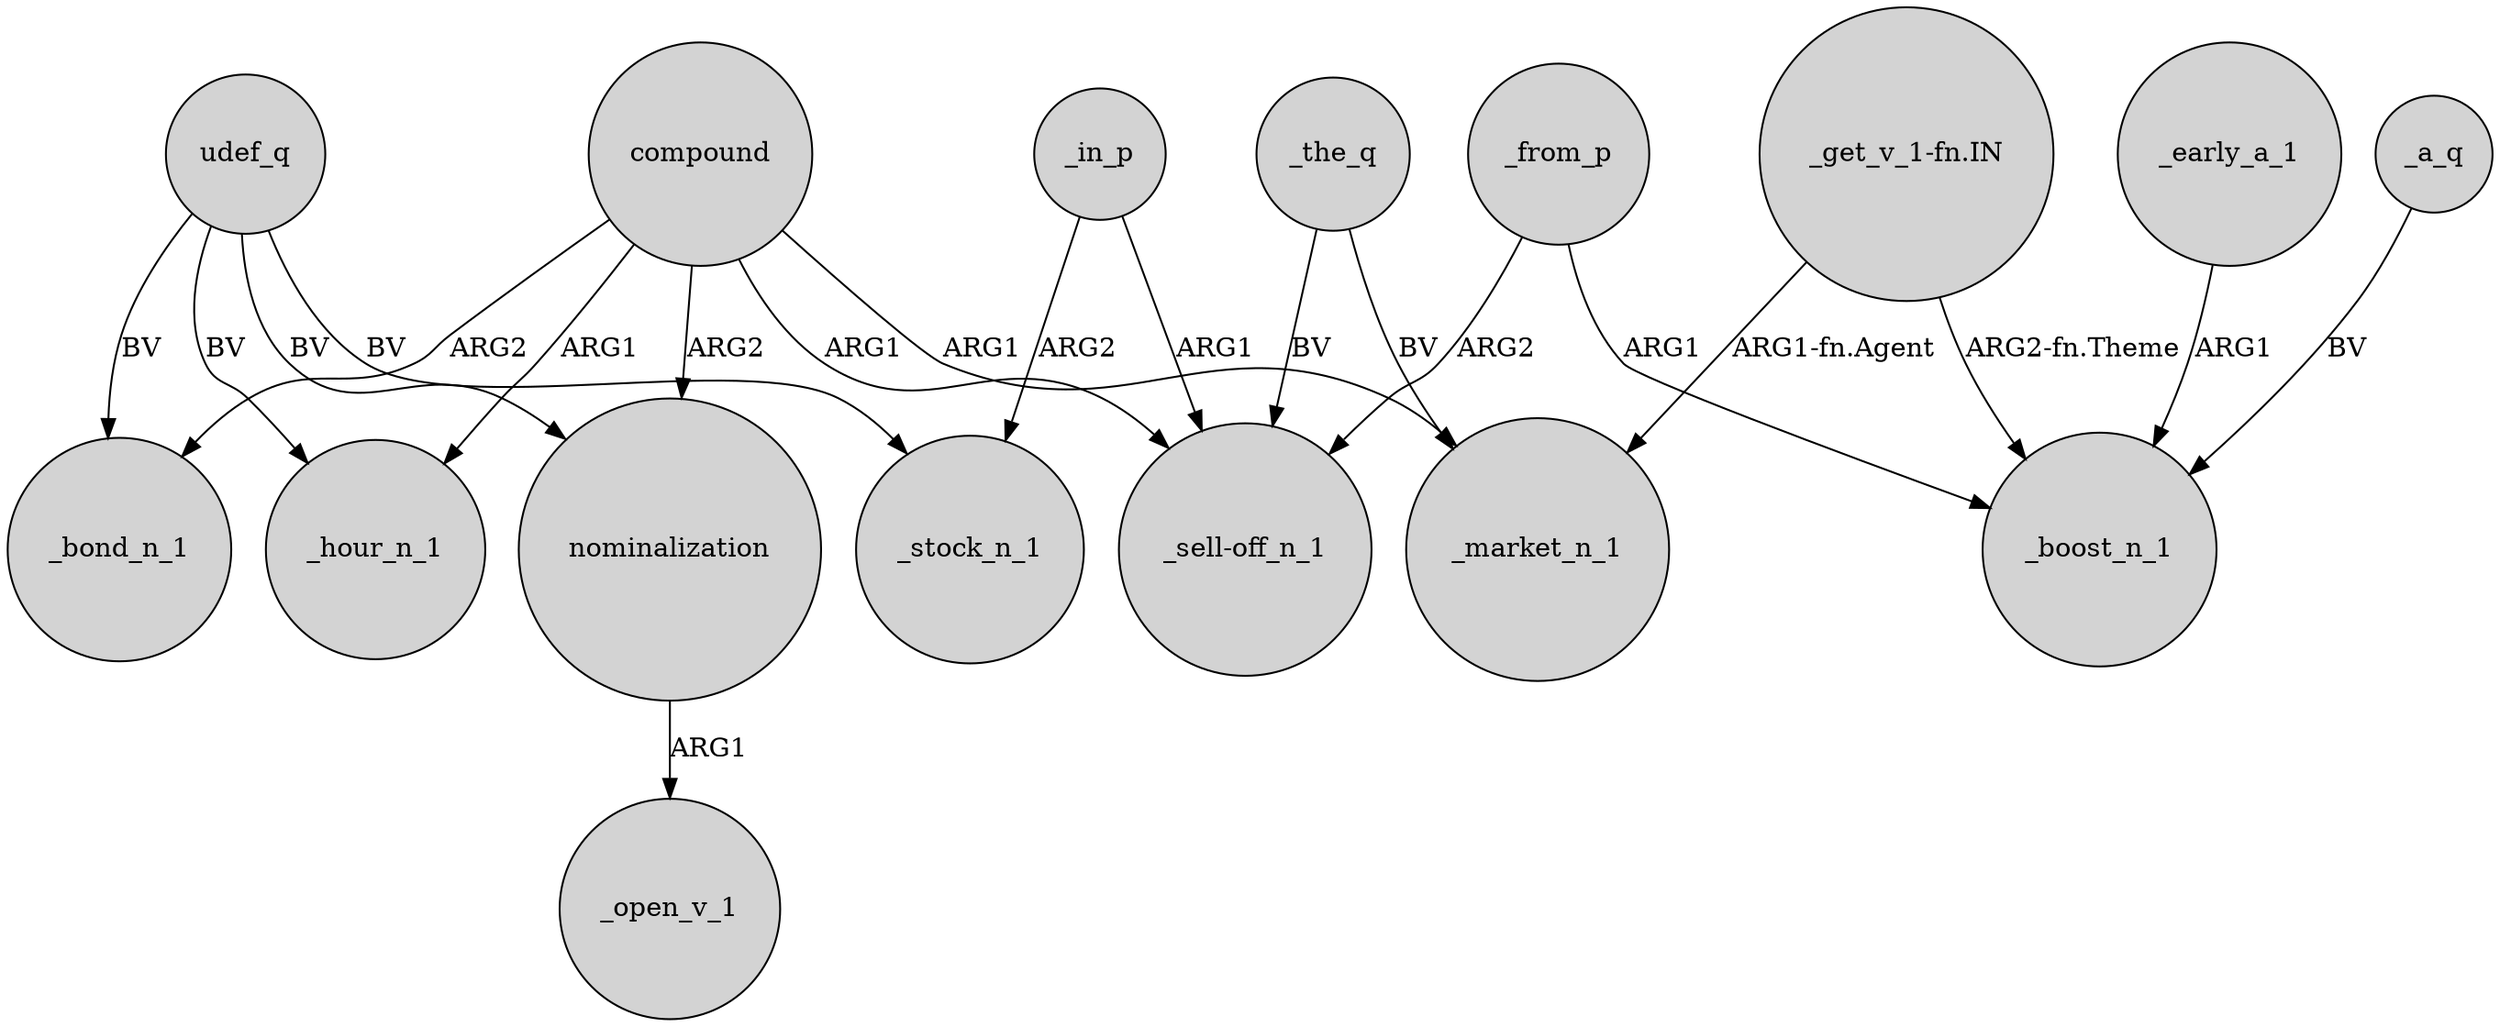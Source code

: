 digraph {
	node [shape=circle style=filled]
	compound -> _hour_n_1 [label=ARG1]
	_from_p -> _boost_n_1 [label=ARG1]
	udef_q -> _hour_n_1 [label=BV]
	_early_a_1 -> _boost_n_1 [label=ARG1]
	compound -> nominalization [label=ARG2]
	_a_q -> _boost_n_1 [label=BV]
	udef_q -> _bond_n_1 [label=BV]
	compound -> "_sell-off_n_1" [label=ARG1]
	udef_q -> _stock_n_1 [label=BV]
	"_get_v_1-fn.IN" -> _market_n_1 [label="ARG1-fn.Agent"]
	_from_p -> "_sell-off_n_1" [label=ARG2]
	udef_q -> nominalization [label=BV]
	_the_q -> "_sell-off_n_1" [label=BV]
	compound -> _bond_n_1 [label=ARG2]
	nominalization -> _open_v_1 [label=ARG1]
	compound -> _market_n_1 [label=ARG1]
	_the_q -> _market_n_1 [label=BV]
	"_get_v_1-fn.IN" -> _boost_n_1 [label="ARG2-fn.Theme"]
	_in_p -> _stock_n_1 [label=ARG2]
	_in_p -> "_sell-off_n_1" [label=ARG1]
}

